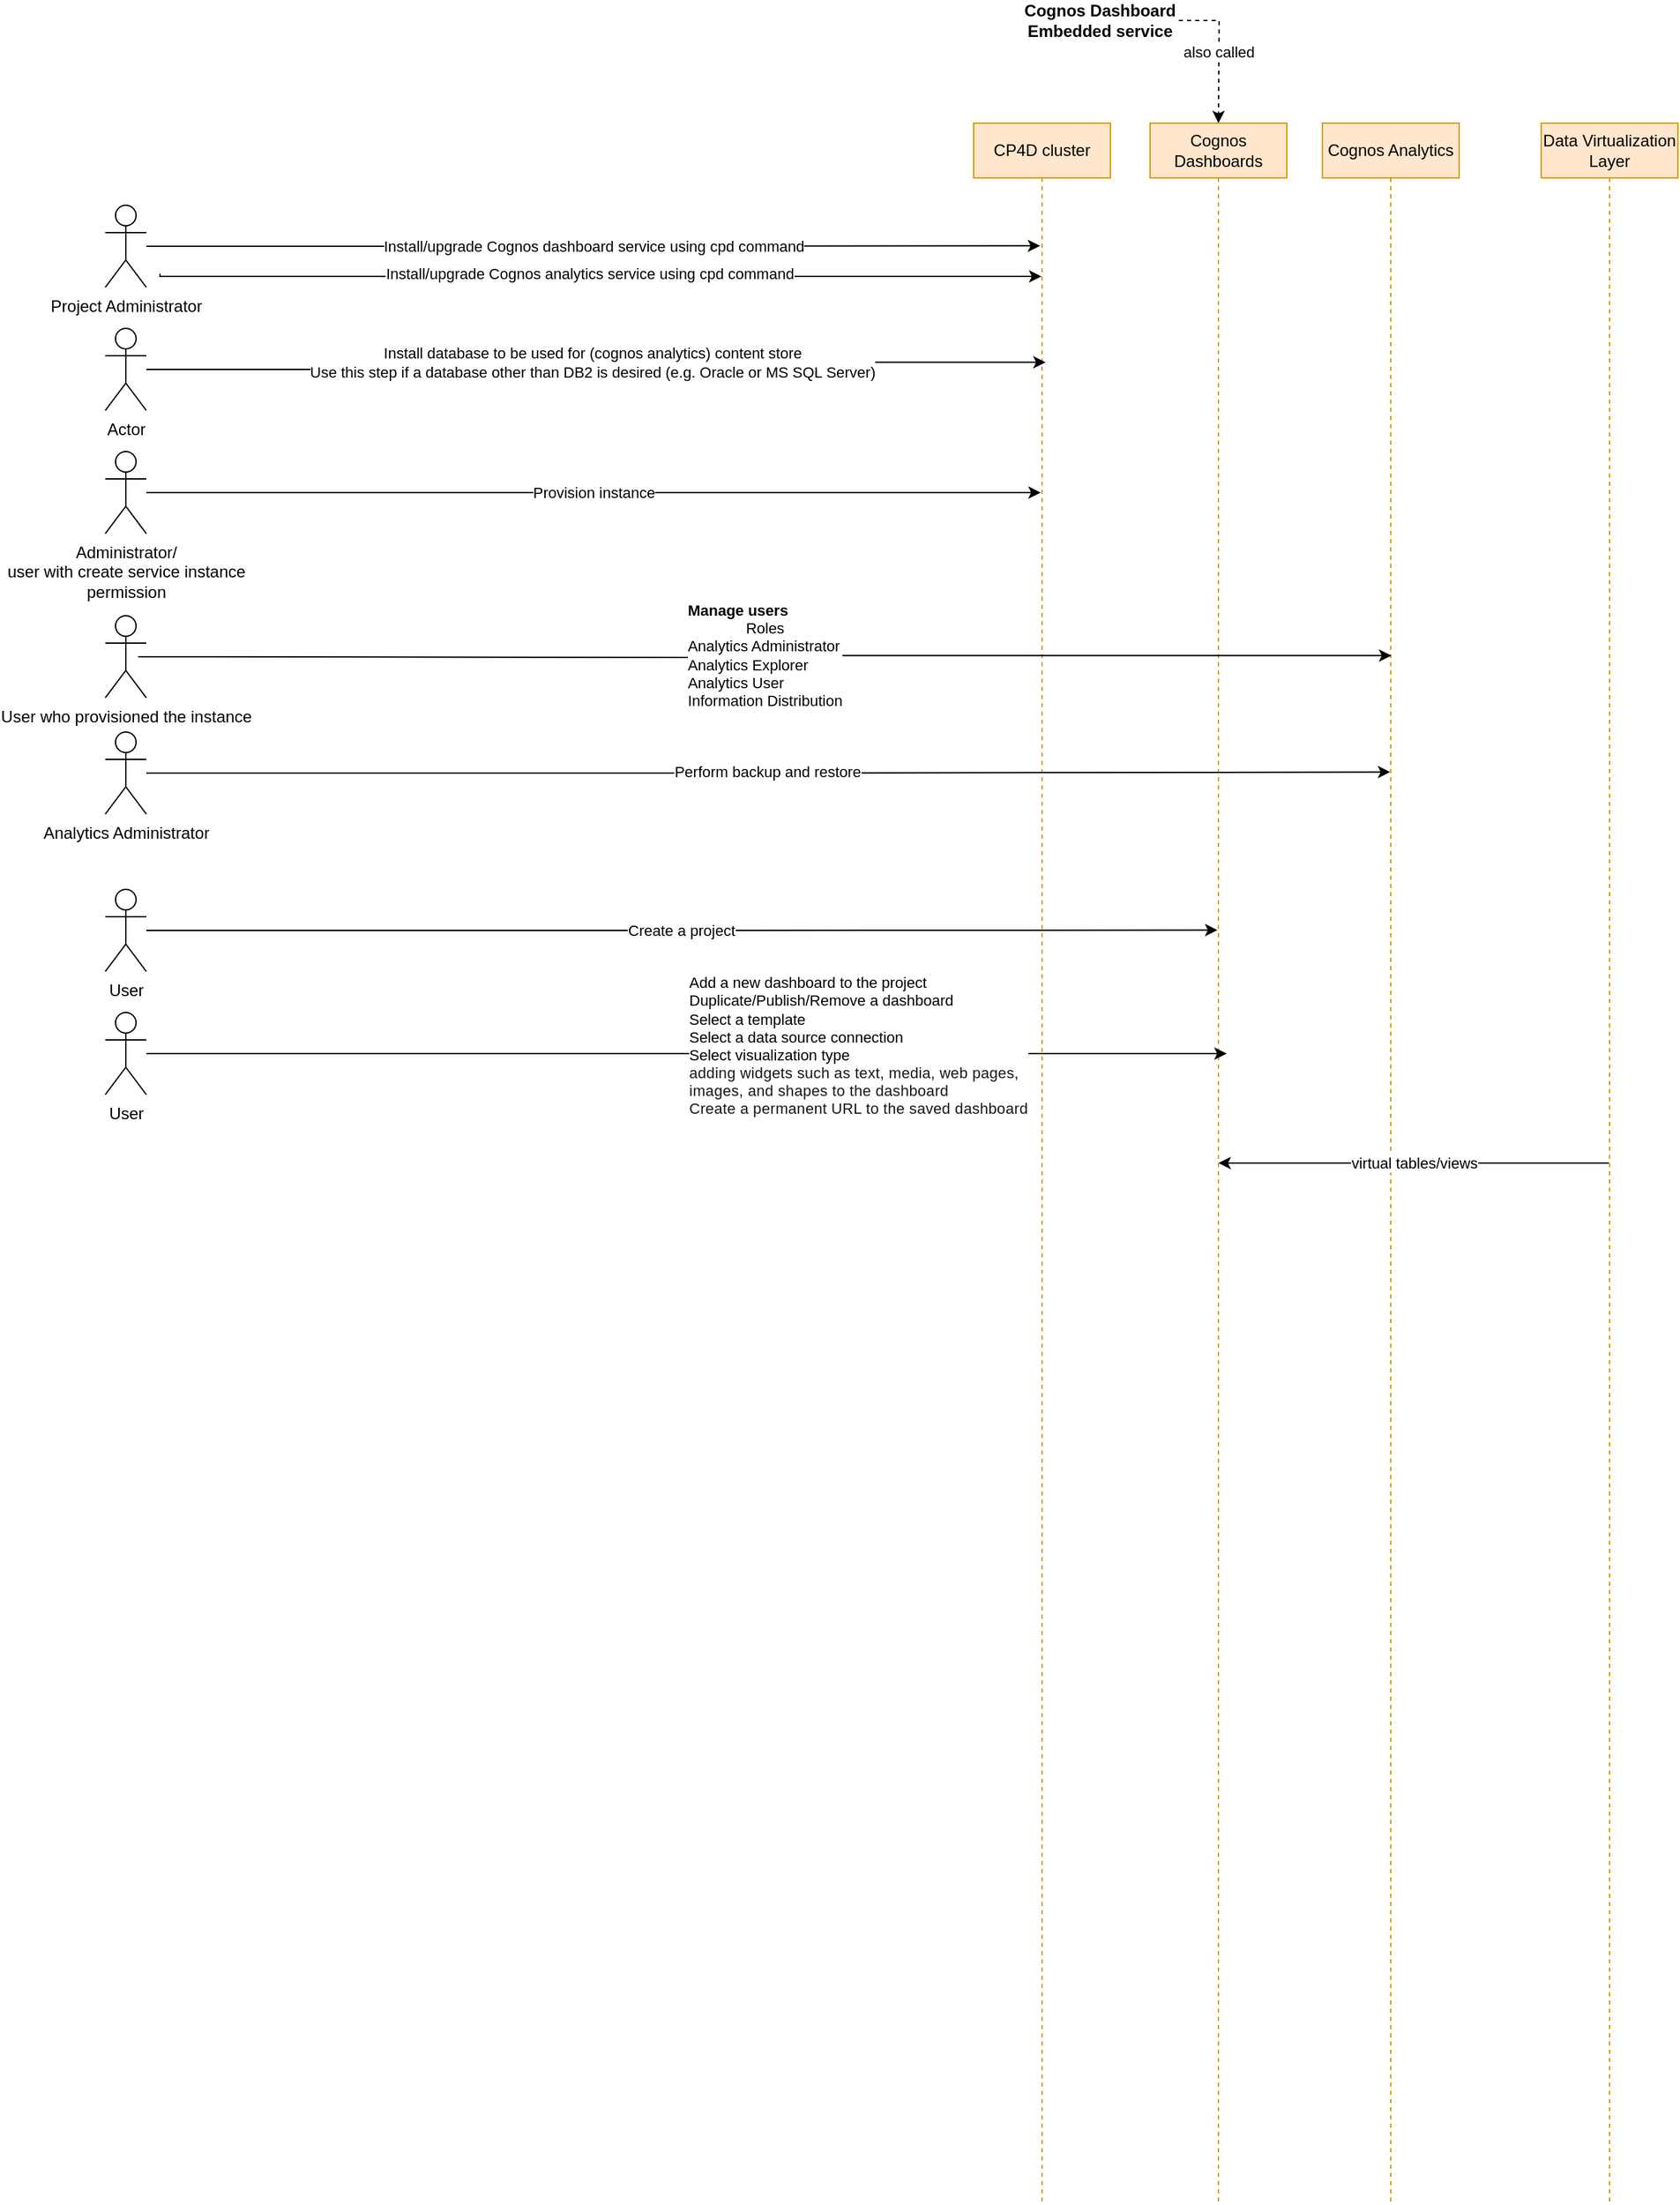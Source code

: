 <mxfile version="13.4.6" type="github">
  <diagram id="7IlClS1Jov7Y3Icy13KO" name="Page-1">
    <mxGraphModel dx="1541" dy="1458" grid="1" gridSize="10" guides="1" tooltips="1" connect="1" arrows="1" fold="1" page="1" pageScale="1" pageWidth="850" pageHeight="1100" math="0" shadow="0">
      <root>
        <mxCell id="0" />
        <mxCell id="1" parent="0" />
        <mxCell id="VCkswo2sjKY-mE9S0TnJ-1" value="Cognos Analytics" style="shape=umlLifeline;perimeter=lifelinePerimeter;whiteSpace=wrap;html=1;container=1;collapsible=0;recursiveResize=0;outlineConnect=0;fillColor=#ffe6cc;strokeColor=#d79b00;" vertex="1" parent="1">
          <mxGeometry x="580" y="70" width="100" height="1520" as="geometry" />
        </mxCell>
        <mxCell id="VCkswo2sjKY-mE9S0TnJ-2" value="Cognos Dashboards" style="shape=umlLifeline;perimeter=lifelinePerimeter;whiteSpace=wrap;html=1;container=1;collapsible=0;recursiveResize=0;outlineConnect=0;fillColor=#ffe6cc;strokeColor=#d79b00;" vertex="1" parent="1">
          <mxGeometry x="454" y="70" width="100" height="1520" as="geometry" />
        </mxCell>
        <mxCell id="VCkswo2sjKY-mE9S0TnJ-3" value="CP4D cluster" style="shape=umlLifeline;perimeter=lifelinePerimeter;whiteSpace=wrap;html=1;container=1;collapsible=0;recursiveResize=0;outlineConnect=0;fillColor=#ffe6cc;strokeColor=#d79b00;" vertex="1" parent="1">
          <mxGeometry x="325" y="70" width="100" height="1520" as="geometry" />
        </mxCell>
        <mxCell id="VCkswo2sjKY-mE9S0TnJ-5" value="Install/upgrade Cognos dashboard service using cpd command" style="edgeStyle=orthogonalEdgeStyle;rounded=0;orthogonalLoop=1;jettySize=auto;html=1;entryX=0.486;entryY=0.059;entryDx=0;entryDy=0;entryPerimeter=0;" edge="1" parent="1" source="VCkswo2sjKY-mE9S0TnJ-4" target="VCkswo2sjKY-mE9S0TnJ-3">
          <mxGeometry relative="1" as="geometry" />
        </mxCell>
        <mxCell id="VCkswo2sjKY-mE9S0TnJ-6" style="edgeStyle=orthogonalEdgeStyle;rounded=0;orthogonalLoop=1;jettySize=auto;html=1;" edge="1" parent="1" target="VCkswo2sjKY-mE9S0TnJ-3">
          <mxGeometry relative="1" as="geometry">
            <mxPoint x="-270" y="180" as="sourcePoint" />
            <Array as="points">
              <mxPoint x="-270" y="182" />
            </Array>
          </mxGeometry>
        </mxCell>
        <mxCell id="VCkswo2sjKY-mE9S0TnJ-7" value="Install/upgrade Cognos analytics service using cpd command" style="edgeLabel;html=1;align=center;verticalAlign=middle;resizable=0;points=[];" vertex="1" connectable="0" parent="VCkswo2sjKY-mE9S0TnJ-6">
          <mxGeometry x="-0.224" relative="1" as="geometry">
            <mxPoint x="65.24" y="-1.98" as="offset" />
          </mxGeometry>
        </mxCell>
        <mxCell id="VCkswo2sjKY-mE9S0TnJ-4" value="Project Administrator" style="shape=umlActor;verticalLabelPosition=bottom;verticalAlign=top;html=1;" vertex="1" parent="1">
          <mxGeometry x="-310" y="130" width="30" height="60" as="geometry" />
        </mxCell>
        <mxCell id="VCkswo2sjKY-mE9S0TnJ-9" value="Install database to be used for (cognos analytics) content store&lt;br&gt;Use this step if a database other than DB2 is desired (e.g. Oracle or MS SQL Server)" style="edgeStyle=orthogonalEdgeStyle;rounded=0;orthogonalLoop=1;jettySize=auto;html=1;entryX=0.526;entryY=0.115;entryDx=0;entryDy=0;entryPerimeter=0;" edge="1" parent="1" source="VCkswo2sjKY-mE9S0TnJ-8" target="VCkswo2sjKY-mE9S0TnJ-3">
          <mxGeometry relative="1" as="geometry" />
        </mxCell>
        <mxCell id="VCkswo2sjKY-mE9S0TnJ-8" value="Actor" style="shape=umlActor;verticalLabelPosition=bottom;verticalAlign=top;html=1;" vertex="1" parent="1">
          <mxGeometry x="-310" y="220" width="30" height="60" as="geometry" />
        </mxCell>
        <mxCell id="VCkswo2sjKY-mE9S0TnJ-11" value="Provision instance" style="edgeStyle=orthogonalEdgeStyle;rounded=0;orthogonalLoop=1;jettySize=auto;html=1;" edge="1" parent="1" source="VCkswo2sjKY-mE9S0TnJ-10">
          <mxGeometry relative="1" as="geometry">
            <mxPoint x="374" y="340" as="targetPoint" />
            <Array as="points">
              <mxPoint x="374" y="340" />
            </Array>
          </mxGeometry>
        </mxCell>
        <mxCell id="VCkswo2sjKY-mE9S0TnJ-10" value="Administrator/&lt;br&gt;user with create service instance &lt;br&gt;permission" style="shape=umlActor;verticalLabelPosition=bottom;verticalAlign=top;html=1;" vertex="1" parent="1">
          <mxGeometry x="-310" y="310" width="30" height="60" as="geometry" />
        </mxCell>
        <mxCell id="VCkswo2sjKY-mE9S0TnJ-15" value="&lt;div style=&quot;text-align: left&quot;&gt;&lt;b&gt;Manage users&lt;/b&gt;&lt;/div&gt;&lt;div&gt;Roles&lt;/div&gt;&lt;div style=&quot;text-align: left&quot;&gt;Analytics Administrator&lt;/div&gt;&lt;div style=&quot;text-align: left&quot;&gt;Analytics Explorer&lt;/div&gt;&lt;div style=&quot;text-align: left&quot;&gt;Analytics User&lt;/div&gt;&lt;div style=&quot;text-align: left&quot;&gt;Information Distribution&lt;/div&gt;" style="edgeStyle=orthogonalEdgeStyle;rounded=0;orthogonalLoop=1;jettySize=auto;html=1;entryX=0.504;entryY=0.256;entryDx=0;entryDy=0;entryPerimeter=0;" edge="1" parent="1" target="VCkswo2sjKY-mE9S0TnJ-1">
          <mxGeometry relative="1" as="geometry">
            <mxPoint x="-286" y="460" as="sourcePoint" />
            <mxPoint x="374" y="460" as="targetPoint" />
          </mxGeometry>
        </mxCell>
        <mxCell id="VCkswo2sjKY-mE9S0TnJ-14" value="User who provisioned the instance" style="shape=umlActor;verticalLabelPosition=bottom;verticalAlign=top;html=1;" vertex="1" parent="1">
          <mxGeometry x="-310" y="430" width="30" height="60" as="geometry" />
        </mxCell>
        <mxCell id="VCkswo2sjKY-mE9S0TnJ-17" value="Perform backup and restore" style="edgeStyle=orthogonalEdgeStyle;rounded=0;orthogonalLoop=1;jettySize=auto;html=1;entryX=0.496;entryY=0.312;entryDx=0;entryDy=0;entryPerimeter=0;" edge="1" parent="1" source="VCkswo2sjKY-mE9S0TnJ-16" target="VCkswo2sjKY-mE9S0TnJ-1">
          <mxGeometry relative="1" as="geometry">
            <Array as="points" />
          </mxGeometry>
        </mxCell>
        <mxCell id="VCkswo2sjKY-mE9S0TnJ-16" value="Analytics Administrator" style="shape=umlActor;verticalLabelPosition=bottom;verticalAlign=top;html=1;" vertex="1" parent="1">
          <mxGeometry x="-310" y="515" width="30" height="60" as="geometry" />
        </mxCell>
        <mxCell id="VCkswo2sjKY-mE9S0TnJ-19" value="Create a project" style="edgeStyle=orthogonalEdgeStyle;rounded=0;orthogonalLoop=1;jettySize=auto;html=1;entryX=0.492;entryY=0.388;entryDx=0;entryDy=0;entryPerimeter=0;" edge="1" parent="1" source="VCkswo2sjKY-mE9S0TnJ-18" target="VCkswo2sjKY-mE9S0TnJ-2">
          <mxGeometry relative="1" as="geometry" />
        </mxCell>
        <mxCell id="VCkswo2sjKY-mE9S0TnJ-18" value="User" style="shape=umlActor;verticalLabelPosition=bottom;verticalAlign=top;html=1;" vertex="1" parent="1">
          <mxGeometry x="-310" y="630" width="30" height="60" as="geometry" />
        </mxCell>
        <mxCell id="VCkswo2sjKY-mE9S0TnJ-21" value="Add a new dashboard to the project&lt;br&gt;Duplicate/Publish/Remove a dashboard&lt;br&gt;&lt;div&gt;Select a template&lt;/div&gt;&lt;div&gt;Select a data source connection&lt;/div&gt;&lt;div&gt;Select visualization type&lt;/div&gt;&lt;div&gt;&lt;span style=&quot;color: rgb(22 , 22 , 22) ; letter-spacing: 0.16px&quot;&gt;&lt;font style=&quot;font-size: 11px&quot;&gt;adding widgets such as text, media, web pages,&amp;nbsp;&lt;/font&gt;&lt;/span&gt;&lt;/div&gt;&lt;div&gt;&lt;span style=&quot;color: rgb(22 , 22 , 22) ; letter-spacing: 0.16px&quot;&gt;&lt;font style=&quot;font-size: 11px&quot;&gt;images, and shapes to the dashboard&lt;/font&gt;&lt;/span&gt;&lt;br&gt;&lt;/div&gt;&lt;div&gt;&lt;span style=&quot;color: rgb(22 , 22 , 22) ; letter-spacing: 0.16px&quot;&gt;&lt;font style=&quot;font-size: 11px&quot;&gt;Create a permanent URL to the saved dashboard&lt;/font&gt;&lt;/span&gt;&lt;span style=&quot;color: rgb(22 , 22 , 22) ; letter-spacing: 0.16px&quot;&gt;&lt;font style=&quot;font-size: 11px&quot;&gt;&lt;br&gt;&lt;/font&gt;&lt;/span&gt;&lt;/div&gt;&lt;div&gt;&lt;br&gt;&lt;/div&gt;" style="edgeStyle=orthogonalEdgeStyle;rounded=0;orthogonalLoop=1;jettySize=auto;html=1;align=left;" edge="1" parent="1" source="VCkswo2sjKY-mE9S0TnJ-20">
          <mxGeometry relative="1" as="geometry">
            <mxPoint x="510" y="750" as="targetPoint" />
          </mxGeometry>
        </mxCell>
        <mxCell id="VCkswo2sjKY-mE9S0TnJ-20" value="User" style="shape=umlActor;verticalLabelPosition=bottom;verticalAlign=top;html=1;" vertex="1" parent="1">
          <mxGeometry x="-310" y="720" width="30" height="60" as="geometry" />
        </mxCell>
        <mxCell id="VCkswo2sjKY-mE9S0TnJ-23" value="virtual tables/views" style="edgeStyle=orthogonalEdgeStyle;rounded=0;orthogonalLoop=1;jettySize=auto;html=1;" edge="1" parent="1" source="VCkswo2sjKY-mE9S0TnJ-22" target="VCkswo2sjKY-mE9S0TnJ-2">
          <mxGeometry relative="1" as="geometry" />
        </mxCell>
        <mxCell id="VCkswo2sjKY-mE9S0TnJ-22" value="Data Virtualization Layer" style="shape=umlLifeline;perimeter=lifelinePerimeter;whiteSpace=wrap;html=1;container=1;collapsible=0;recursiveResize=0;outlineConnect=0;fillColor=#ffe6cc;strokeColor=#d79b00;" vertex="1" parent="1">
          <mxGeometry x="740" y="70" width="100" height="1520" as="geometry" />
        </mxCell>
        <mxCell id="VCkswo2sjKY-mE9S0TnJ-25" value="also called" style="edgeStyle=orthogonalEdgeStyle;rounded=0;orthogonalLoop=1;jettySize=auto;html=1;dashed=1;" edge="1" parent="1" source="VCkswo2sjKY-mE9S0TnJ-24">
          <mxGeometry relative="1" as="geometry">
            <mxPoint x="504" y="70" as="targetPoint" />
          </mxGeometry>
        </mxCell>
        <mxCell id="VCkswo2sjKY-mE9S0TnJ-24" value="Cognos Dashboard Embedded service" style="text;html=1;strokeColor=none;fillColor=none;align=center;verticalAlign=middle;whiteSpace=wrap;rounded=0;fontStyle=1" vertex="1" parent="1">
          <mxGeometry x="360" y="-20" width="115" height="30" as="geometry" />
        </mxCell>
      </root>
    </mxGraphModel>
  </diagram>
</mxfile>
